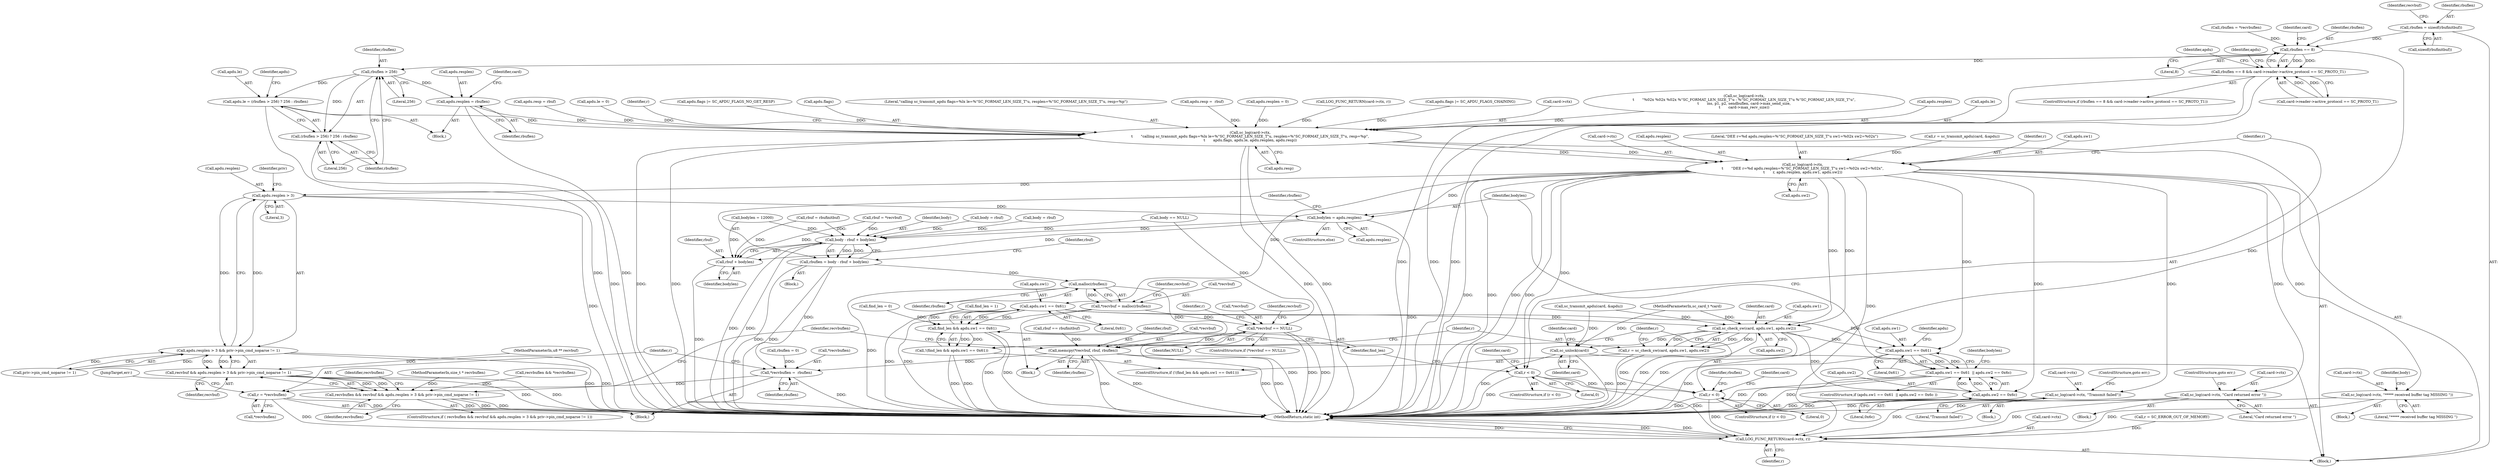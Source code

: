digraph "0_OpenSC_8fe377e93b4b56060e5bbfb6f3142ceaeca744fa_14@API" {
"1000163" [label="(Call,rbuflen = sizeof(rbufinitbuf))"];
"1000217" [label="(Call,rbuflen == 8)"];
"1000216" [label="(Call,rbuflen == 8 && card->reader->active_protocol == SC_PROTO_T1)"];
"1000264" [label="(Call,rbuflen > 256)"];
"1000259" [label="(Call,apdu.le = (rbuflen > 256) ? 256 : rbuflen)"];
"1000291" [label="(Call,sc_log(card->ctx,\n\t       \"calling sc_transmit_apdu flags=%lx le=%\"SC_FORMAT_LEN_SIZE_T\"u, resplen=%\"SC_FORMAT_LEN_SIZE_T\"u, resp=%p\",\n\t       apdu.flags, apdu.le, apdu.resplen, apdu.resp))"];
"1000314" [label="(Call,sc_log(card->ctx,\n\t       \"DEE r=%d apdu.resplen=%\"SC_FORMAT_LEN_SIZE_T\"u sw1=%02x sw2=%02x\",\n\t       r, apdu.resplen, apdu.sw1, apdu.sw2))"];
"1000330" [label="(Call,r < 0)"];
"1000360" [label="(Call,r < 0)"];
"1000490" [label="(Call,LOG_FUNC_RETURN(card->ctx, r))"];
"1000334" [label="(Call,sc_log(card->ctx, \"Transmit failed\"))"];
"1000344" [label="(Call,apdu.sw1 == 0x61)"];
"1000342" [label="(Call,find_len && apdu.sw1 == 0x61)"];
"1000341" [label="(Call,!(find_len && apdu.sw1 == 0x61))"];
"1000351" [label="(Call,sc_check_sw(card, apdu.sw1, apdu.sw2))"];
"1000349" [label="(Call,r = sc_check_sw(card, apdu.sw1, apdu.sw2))"];
"1000425" [label="(Call,apdu.sw1 == 0x61)"];
"1000424" [label="(Call,apdu.sw1 == 0x61  || apdu.sw2 == 0x6c)"];
"1000430" [label="(Call,apdu.sw2 == 0x6c)"];
"1000488" [label="(Call,sc_unlock(card))"];
"1000364" [label="(Call,sc_log(card->ctx, \"Card returned error \"))"];
"1000379" [label="(Call,apdu.resplen > 3)"];
"1000378" [label="(Call,apdu.resplen > 3 && priv->pin_cmd_noparse != 1)"];
"1000376" [label="(Call,recvbuf && apdu.resplen > 3 && priv->pin_cmd_noparse != 1)"];
"1000374" [label="(Call,recvbuflen && recvbuf && apdu.resplen > 3 && priv->pin_cmd_noparse != 1)"];
"1000439" [label="(Call,bodylen = apdu.resplen)"];
"1000446" [label="(Call,body - rbuf + bodylen)"];
"1000444" [label="(Call,rbuflen = body - rbuf + bodylen)"];
"1000459" [label="(Call,malloc(rbuflen))"];
"1000456" [label="(Call,*recvbuf = malloc(rbuflen))"];
"1000462" [label="(Call,*recvbuf == NULL)"];
"1000471" [label="(Call,memcpy(*recvbuf, rbuf, rbuflen))"];
"1000479" [label="(Call,*recvbuflen =  rbuflen)"];
"1000483" [label="(Call,r = *recvbuflen)"];
"1000448" [label="(Call,rbuf + bodylen)"];
"1000415" [label="(Call,sc_log(card->ctx, \"***** received buffer tag MISSING \"))"];
"1000263" [label="(Call,(rbuflen > 256) ? 256 : rbuflen)"];
"1000269" [label="(Call,apdu.resplen = rbuflen)"];
"1000483" [label="(Call,r = *recvbuflen)"];
"1000424" [label="(Call,apdu.sw1 == 0x61  || apdu.sw2 == 0x6c)"];
"1000484" [label="(Identifier,r)"];
"1000478" [label="(Block,)"];
"1000415" [label="(Call,sc_log(card->ctx, \"***** received buffer tag MISSING \"))"];
"1000228" [label="(Call,apdu.flags |= SC_APDU_FLAGS_NO_GET_RESP)"];
"1000468" [label="(Identifier,r)"];
"1000364" [label="(Call,sc_log(card->ctx, \"Card returned error \"))"];
"1000260" [label="(Call,apdu.le)"];
"1000492" [label="(Identifier,card)"];
"1000378" [label="(Call,apdu.resplen > 3 && priv->pin_cmd_noparse != 1)"];
"1000169" [label="(Identifier,recvbuf)"];
"1000121" [label="(Block,)"];
"1000220" [label="(Call,card->reader->active_protocol == SC_PROTO_T1)"];
"1000340" [label="(ControlStructure,if (!(find_len && apdu.sw1 == 0x61)))"];
"1000296" [label="(Call,apdu.flags)"];
"1000348" [label="(Literal,0x61)"];
"1000376" [label="(Call,recvbuf && apdu.resplen > 3 && priv->pin_cmd_noparse != 1)"];
"1000269" [label="(Call,apdu.resplen = rbuflen)"];
"1000326" [label="(Call,apdu.sw2)"];
"1000474" [label="(Identifier,rbuf)"];
"1000477" [label="(Identifier,recvbuflen)"];
"1000263" [label="(Call,(rbuflen > 256) ? 256 : rbuflen)"];
"1000164" [label="(Identifier,rbuflen)"];
"1000163" [label="(Call,rbuflen = sizeof(rbufinitbuf))"];
"1000266" [label="(Literal,256)"];
"1000380" [label="(Call,apdu.resplen)"];
"1000350" [label="(Identifier,r)"];
"1000356" [label="(Call,apdu.sw2)"];
"1000182" [label="(Call,rbuflen = *recvbuflen)"];
"1000370" [label="(Call,rbuflen = 0)"];
"1000319" [label="(Identifier,r)"];
"1000295" [label="(Literal,\"calling sc_transmit_apdu flags=%lx le=%\"SC_FORMAT_LEN_SIZE_T\"u, resplen=%\"SC_FORMAT_LEN_SIZE_T\"u, resp=%p\")"];
"1000361" [label="(Identifier,r)"];
"1000363" [label="(Block,)"];
"1000463" [label="(Call,*recvbuf)"];
"1000344" [label="(Call,apdu.sw1 == 0x61)"];
"1000330" [label="(Call,r < 0)"];
"1000291" [label="(Call,sc_log(card->ctx,\n\t       \"calling sc_transmit_apdu flags=%lx le=%\"SC_FORMAT_LEN_SIZE_T\"u, resplen=%\"SC_FORMAT_LEN_SIZE_T\"u, resp=%p\",\n\t       apdu.flags, apdu.le, apdu.resplen, apdu.resp))"];
"1000368" [label="(Literal,\"Card returned error \")"];
"1000276" [label="(Call,apdu.resp =  rbuf)"];
"1000238" [label="(Identifier,apdu)"];
"1000384" [label="(Call,priv->pin_cmd_noparse != 1)"];
"1000271" [label="(Identifier,apdu)"];
"1000392" [label="(Identifier,recvbuflen)"];
"1000426" [label="(Call,apdu.sw1)"];
"1000435" [label="(Call,bodylen = 12000)"];
"1000472" [label="(Call,*recvbuf)"];
"1000223" [label="(Identifier,card)"];
"1000371" [label="(Identifier,rbuflen)"];
"1000491" [label="(Call,card->ctx)"];
"1000447" [label="(Identifier,body)"];
"1000215" [label="(ControlStructure,if (rbuflen == 8 && card->reader->active_protocol == SC_PROTO_T1))"];
"1000338" [label="(Literal,\"Transmit failed\")"];
"1000489" [label="(Identifier,card)"];
"1000323" [label="(Call,apdu.sw1)"];
"1000462" [label="(Call,*recvbuf == NULL)"];
"1000480" [label="(Call,*recvbuflen)"];
"1000431" [label="(Call,apdu.sw2)"];
"1000365" [label="(Call,card->ctx)"];
"1000331" [label="(Identifier,r)"];
"1000286" [label="(Call,apdu.resplen = 0)"];
"1000460" [label="(Identifier,rbuflen)"];
"1000414" [label="(Block,)"];
"1000386" [label="(Identifier,priv)"];
"1000465" [label="(Identifier,NULL)"];
"1000160" [label="(Call,rbuf = rbufinitbuf)"];
"1000293" [label="(Identifier,card)"];
"1000253" [label="(Block,)"];
"1000494" [label="(Identifier,r)"];
"1000379" [label="(Call,apdu.resplen > 3)"];
"1000219" [label="(Literal,8)"];
"1000429" [label="(Literal,0x61)"];
"1000488" [label="(Call,sc_unlock(card))"];
"1000310" [label="(Call,sc_transmit_apdu(card, &apdu))"];
"1000264" [label="(Call,rbuflen > 256)"];
"1000416" [label="(Call,card->ctx)"];
"1000375" [label="(Identifier,recvbuflen)"];
"1000482" [label="(Identifier,rbuflen)"];
"1000194" [label="(Call,LOG_FUNC_RETURN(card->ctx, r))"];
"1000333" [label="(Block,)"];
"1000383" [label="(Literal,3)"];
"1000360" [label="(Call,r < 0)"];
"1000464" [label="(Identifier,recvbuf)"];
"1000432" [label="(Identifier,apdu)"];
"1000479" [label="(Call,*recvbuflen =  rbuflen)"];
"1000270" [label="(Call,apdu.resplen)"];
"1000341" [label="(Call,!(find_len && apdu.sw1 == 0x61))"];
"1000353" [label="(Call,apdu.sw1)"];
"1000459" [label="(Call,malloc(rbuflen))"];
"1000411" [label="(Call,body == NULL)"];
"1000113" [label="(MethodParameterIn,sc_card_t *card)"];
"1000265" [label="(Identifier,rbuflen)"];
"1000473" [label="(Identifier,recvbuf)"];
"1000475" [label="(Identifier,rbuflen)"];
"1000389" [label="(Block,)"];
"1000441" [label="(Call,apdu.resplen)"];
"1000485" [label="(Call,*recvbuflen)"];
"1000230" [label="(Identifier,apdu)"];
"1000210" [label="(Call,apdu.flags |= SC_APDU_FLAGS_CHAINING)"];
"1000352" [label="(Identifier,card)"];
"1000132" [label="(Call,find_len = 0)"];
"1000436" [label="(Identifier,bodylen)"];
"1000351" [label="(Call,sc_check_sw(card, apdu.sw1, apdu.sw2))"];
"1000335" [label="(Call,card->ctx)"];
"1000456" [label="(Call,*recvbuf = malloc(rbuflen))"];
"1000490" [label="(Call,LOG_FUNC_RETURN(card->ctx, r))"];
"1000448" [label="(Call,rbuf + bodylen)"];
"1000461" [label="(ControlStructure,if (*recvbuf == NULL))"];
"1000449" [label="(Identifier,rbuf)"];
"1000359" [label="(ControlStructure,if (r < 0))"];
"1000292" [label="(Call,card->ctx)"];
"1000178" [label="(Call,rbuf = *recvbuf)"];
"1000334" [label="(Call,sc_log(card->ctx, \"Transmit failed\"))"];
"1000345" [label="(Call,apdu.sw1)"];
"1000452" [label="(Call,rbuf == rbufinitbuf)"];
"1000120" [label="(MethodParameterIn,size_t * recvbuflen)"];
"1000495" [label="(MethodReturn,static int)"];
"1000343" [label="(Identifier,find_len)"];
"1000420" [label="(Call,body = rbuf)"];
"1000487" [label="(JumpTarget,err:)"];
"1000453" [label="(Identifier,rbuf)"];
"1000457" [label="(Call,*recvbuf)"];
"1000218" [label="(Identifier,rbuflen)"];
"1000467" [label="(Call,r = SC_ERROR_OUT_OF_MEMORY)"];
"1000430" [label="(Call,apdu.sw2 == 0x6c)"];
"1000339" [label="(ControlStructure,goto err;)"];
"1000233" [label="(Call,find_len = 1)"];
"1000267" [label="(Literal,256)"];
"1000425" [label="(Call,apdu.sw1 == 0x61)"];
"1000439" [label="(Call,bodylen = apdu.resplen)"];
"1000273" [label="(Identifier,rbuflen)"];
"1000216" [label="(Call,rbuflen == 8 && card->reader->active_protocol == SC_PROTO_T1)"];
"1000342" [label="(Call,find_len && apdu.sw1 == 0x61)"];
"1000315" [label="(Call,card->ctx)"];
"1000369" [label="(ControlStructure,goto err;)"];
"1000366" [label="(Identifier,card)"];
"1000145" [label="(Call,sc_log(card->ctx,\n\t       \"%02x %02x %02x %\"SC_FORMAT_LEN_SIZE_T\"u : %\"SC_FORMAT_LEN_SIZE_T\"u %\"SC_FORMAT_LEN_SIZE_T\"u\",\n\t       ins, p1, p2, sendbuflen, card->max_send_size,\n\t       card->max_recv_size))"];
"1000320" [label="(Call,apdu.resplen)"];
"1000445" [label="(Identifier,rbuflen)"];
"1000394" [label="(Call,body = rbuf)"];
"1000302" [label="(Call,apdu.resplen)"];
"1000305" [label="(Call,apdu.resp)"];
"1000119" [label="(MethodParameterIn,u8 ** recvbuf)"];
"1000318" [label="(Literal,\"DEE r=%d apdu.resplen=%\"SC_FORMAT_LEN_SIZE_T\"u sw1=%02x sw2=%02x\")"];
"1000217" [label="(Call,rbuflen == 8)"];
"1000450" [label="(Identifier,bodylen)"];
"1000444" [label="(Call,rbuflen = body - rbuf + bodylen)"];
"1000419" [label="(Literal,\"***** received buffer tag MISSING \")"];
"1000471" [label="(Call,memcpy(*recvbuf, rbuf, rbuflen))"];
"1000434" [label="(Literal,0x6c)"];
"1000268" [label="(Identifier,rbuflen)"];
"1000440" [label="(Identifier,bodylen)"];
"1000299" [label="(Call,apdu.le)"];
"1000421" [label="(Identifier,body)"];
"1000259" [label="(Call,apdu.le = (rbuflen > 256) ? 256 : rbuflen)"];
"1000329" [label="(ControlStructure,if (r < 0))"];
"1000173" [label="(Call,recvbuflen && *recvbuflen)"];
"1000254" [label="(Call,apdu.resp = rbuf)"];
"1000165" [label="(Call,sizeof(rbufinitbuf))"];
"1000455" [label="(Block,)"];
"1000336" [label="(Identifier,card)"];
"1000438" [label="(ControlStructure,else)"];
"1000281" [label="(Call,apdu.le = 0)"];
"1000309" [label="(Identifier,r)"];
"1000423" [label="(ControlStructure,if (apdu.sw1 == 0x61  || apdu.sw2 == 0x6c ))"];
"1000446" [label="(Call,body - rbuf + bodylen)"];
"1000349" [label="(Call,r = sc_check_sw(card, apdu.sw1, apdu.sw2))"];
"1000377" [label="(Identifier,recvbuf)"];
"1000314" [label="(Call,sc_log(card->ctx,\n\t       \"DEE r=%d apdu.resplen=%\"SC_FORMAT_LEN_SIZE_T\"u sw1=%02x sw2=%02x\",\n\t       r, apdu.resplen, apdu.sw1, apdu.sw2))"];
"1000374" [label="(Call,recvbuflen && recvbuf && apdu.resplen > 3 && priv->pin_cmd_noparse != 1)"];
"1000362" [label="(Literal,0)"];
"1000373" [label="(ControlStructure,if ( recvbuflen && recvbuf && apdu.resplen > 3 && priv->pin_cmd_noparse != 1))"];
"1000332" [label="(Literal,0)"];
"1000308" [label="(Call,r = sc_transmit_apdu(card, &apdu))"];
"1000163" -> "1000121"  [label="AST: "];
"1000163" -> "1000165"  [label="CFG: "];
"1000164" -> "1000163"  [label="AST: "];
"1000165" -> "1000163"  [label="AST: "];
"1000169" -> "1000163"  [label="CFG: "];
"1000163" -> "1000217"  [label="DDG: "];
"1000217" -> "1000216"  [label="AST: "];
"1000217" -> "1000219"  [label="CFG: "];
"1000218" -> "1000217"  [label="AST: "];
"1000219" -> "1000217"  [label="AST: "];
"1000223" -> "1000217"  [label="CFG: "];
"1000216" -> "1000217"  [label="CFG: "];
"1000217" -> "1000495"  [label="DDG: "];
"1000217" -> "1000216"  [label="DDG: "];
"1000217" -> "1000216"  [label="DDG: "];
"1000182" -> "1000217"  [label="DDG: "];
"1000217" -> "1000264"  [label="DDG: "];
"1000216" -> "1000215"  [label="AST: "];
"1000216" -> "1000220"  [label="CFG: "];
"1000220" -> "1000216"  [label="AST: "];
"1000230" -> "1000216"  [label="CFG: "];
"1000238" -> "1000216"  [label="CFG: "];
"1000216" -> "1000495"  [label="DDG: "];
"1000216" -> "1000495"  [label="DDG: "];
"1000216" -> "1000495"  [label="DDG: "];
"1000220" -> "1000216"  [label="DDG: "];
"1000220" -> "1000216"  [label="DDG: "];
"1000264" -> "1000263"  [label="AST: "];
"1000264" -> "1000266"  [label="CFG: "];
"1000265" -> "1000264"  [label="AST: "];
"1000266" -> "1000264"  [label="AST: "];
"1000267" -> "1000264"  [label="CFG: "];
"1000268" -> "1000264"  [label="CFG: "];
"1000264" -> "1000259"  [label="DDG: "];
"1000264" -> "1000263"  [label="DDG: "];
"1000264" -> "1000269"  [label="DDG: "];
"1000259" -> "1000253"  [label="AST: "];
"1000259" -> "1000263"  [label="CFG: "];
"1000260" -> "1000259"  [label="AST: "];
"1000263" -> "1000259"  [label="AST: "];
"1000271" -> "1000259"  [label="CFG: "];
"1000259" -> "1000495"  [label="DDG: "];
"1000259" -> "1000291"  [label="DDG: "];
"1000291" -> "1000121"  [label="AST: "];
"1000291" -> "1000305"  [label="CFG: "];
"1000292" -> "1000291"  [label="AST: "];
"1000295" -> "1000291"  [label="AST: "];
"1000296" -> "1000291"  [label="AST: "];
"1000299" -> "1000291"  [label="AST: "];
"1000302" -> "1000291"  [label="AST: "];
"1000305" -> "1000291"  [label="AST: "];
"1000309" -> "1000291"  [label="CFG: "];
"1000291" -> "1000495"  [label="DDG: "];
"1000291" -> "1000495"  [label="DDG: "];
"1000291" -> "1000495"  [label="DDG: "];
"1000291" -> "1000495"  [label="DDG: "];
"1000194" -> "1000291"  [label="DDG: "];
"1000145" -> "1000291"  [label="DDG: "];
"1000228" -> "1000291"  [label="DDG: "];
"1000210" -> "1000291"  [label="DDG: "];
"1000281" -> "1000291"  [label="DDG: "];
"1000286" -> "1000291"  [label="DDG: "];
"1000269" -> "1000291"  [label="DDG: "];
"1000254" -> "1000291"  [label="DDG: "];
"1000276" -> "1000291"  [label="DDG: "];
"1000291" -> "1000314"  [label="DDG: "];
"1000291" -> "1000314"  [label="DDG: "];
"1000314" -> "1000121"  [label="AST: "];
"1000314" -> "1000326"  [label="CFG: "];
"1000315" -> "1000314"  [label="AST: "];
"1000318" -> "1000314"  [label="AST: "];
"1000319" -> "1000314"  [label="AST: "];
"1000320" -> "1000314"  [label="AST: "];
"1000323" -> "1000314"  [label="AST: "];
"1000326" -> "1000314"  [label="AST: "];
"1000331" -> "1000314"  [label="CFG: "];
"1000314" -> "1000495"  [label="DDG: "];
"1000314" -> "1000495"  [label="DDG: "];
"1000314" -> "1000495"  [label="DDG: "];
"1000314" -> "1000495"  [label="DDG: "];
"1000308" -> "1000314"  [label="DDG: "];
"1000314" -> "1000330"  [label="DDG: "];
"1000314" -> "1000334"  [label="DDG: "];
"1000314" -> "1000344"  [label="DDG: "];
"1000314" -> "1000351"  [label="DDG: "];
"1000314" -> "1000351"  [label="DDG: "];
"1000314" -> "1000364"  [label="DDG: "];
"1000314" -> "1000379"  [label="DDG: "];
"1000314" -> "1000415"  [label="DDG: "];
"1000314" -> "1000425"  [label="DDG: "];
"1000314" -> "1000430"  [label="DDG: "];
"1000314" -> "1000439"  [label="DDG: "];
"1000314" -> "1000490"  [label="DDG: "];
"1000330" -> "1000329"  [label="AST: "];
"1000330" -> "1000332"  [label="CFG: "];
"1000331" -> "1000330"  [label="AST: "];
"1000332" -> "1000330"  [label="AST: "];
"1000336" -> "1000330"  [label="CFG: "];
"1000343" -> "1000330"  [label="CFG: "];
"1000330" -> "1000495"  [label="DDG: "];
"1000330" -> "1000360"  [label="DDG: "];
"1000330" -> "1000490"  [label="DDG: "];
"1000360" -> "1000359"  [label="AST: "];
"1000360" -> "1000362"  [label="CFG: "];
"1000361" -> "1000360"  [label="AST: "];
"1000362" -> "1000360"  [label="AST: "];
"1000366" -> "1000360"  [label="CFG: "];
"1000371" -> "1000360"  [label="CFG: "];
"1000360" -> "1000495"  [label="DDG: "];
"1000349" -> "1000360"  [label="DDG: "];
"1000360" -> "1000490"  [label="DDG: "];
"1000490" -> "1000121"  [label="AST: "];
"1000490" -> "1000494"  [label="CFG: "];
"1000491" -> "1000490"  [label="AST: "];
"1000494" -> "1000490"  [label="AST: "];
"1000495" -> "1000490"  [label="CFG: "];
"1000490" -> "1000495"  [label="DDG: "];
"1000490" -> "1000495"  [label="DDG: "];
"1000490" -> "1000495"  [label="DDG: "];
"1000364" -> "1000490"  [label="DDG: "];
"1000415" -> "1000490"  [label="DDG: "];
"1000334" -> "1000490"  [label="DDG: "];
"1000467" -> "1000490"  [label="DDG: "];
"1000483" -> "1000490"  [label="DDG: "];
"1000334" -> "1000333"  [label="AST: "];
"1000334" -> "1000338"  [label="CFG: "];
"1000335" -> "1000334"  [label="AST: "];
"1000338" -> "1000334"  [label="AST: "];
"1000339" -> "1000334"  [label="CFG: "];
"1000334" -> "1000495"  [label="DDG: "];
"1000344" -> "1000342"  [label="AST: "];
"1000344" -> "1000348"  [label="CFG: "];
"1000345" -> "1000344"  [label="AST: "];
"1000348" -> "1000344"  [label="AST: "];
"1000342" -> "1000344"  [label="CFG: "];
"1000344" -> "1000495"  [label="DDG: "];
"1000344" -> "1000342"  [label="DDG: "];
"1000344" -> "1000342"  [label="DDG: "];
"1000344" -> "1000351"  [label="DDG: "];
"1000344" -> "1000425"  [label="DDG: "];
"1000342" -> "1000341"  [label="AST: "];
"1000342" -> "1000343"  [label="CFG: "];
"1000343" -> "1000342"  [label="AST: "];
"1000341" -> "1000342"  [label="CFG: "];
"1000342" -> "1000495"  [label="DDG: "];
"1000342" -> "1000495"  [label="DDG: "];
"1000342" -> "1000341"  [label="DDG: "];
"1000342" -> "1000341"  [label="DDG: "];
"1000132" -> "1000342"  [label="DDG: "];
"1000233" -> "1000342"  [label="DDG: "];
"1000341" -> "1000340"  [label="AST: "];
"1000350" -> "1000341"  [label="CFG: "];
"1000361" -> "1000341"  [label="CFG: "];
"1000341" -> "1000495"  [label="DDG: "];
"1000341" -> "1000495"  [label="DDG: "];
"1000351" -> "1000349"  [label="AST: "];
"1000351" -> "1000356"  [label="CFG: "];
"1000352" -> "1000351"  [label="AST: "];
"1000353" -> "1000351"  [label="AST: "];
"1000356" -> "1000351"  [label="AST: "];
"1000349" -> "1000351"  [label="CFG: "];
"1000351" -> "1000495"  [label="DDG: "];
"1000351" -> "1000495"  [label="DDG: "];
"1000351" -> "1000349"  [label="DDG: "];
"1000351" -> "1000349"  [label="DDG: "];
"1000351" -> "1000349"  [label="DDG: "];
"1000310" -> "1000351"  [label="DDG: "];
"1000113" -> "1000351"  [label="DDG: "];
"1000351" -> "1000425"  [label="DDG: "];
"1000351" -> "1000430"  [label="DDG: "];
"1000351" -> "1000488"  [label="DDG: "];
"1000349" -> "1000340"  [label="AST: "];
"1000350" -> "1000349"  [label="AST: "];
"1000361" -> "1000349"  [label="CFG: "];
"1000349" -> "1000495"  [label="DDG: "];
"1000425" -> "1000424"  [label="AST: "];
"1000425" -> "1000429"  [label="CFG: "];
"1000426" -> "1000425"  [label="AST: "];
"1000429" -> "1000425"  [label="AST: "];
"1000432" -> "1000425"  [label="CFG: "];
"1000424" -> "1000425"  [label="CFG: "];
"1000425" -> "1000495"  [label="DDG: "];
"1000425" -> "1000424"  [label="DDG: "];
"1000425" -> "1000424"  [label="DDG: "];
"1000424" -> "1000423"  [label="AST: "];
"1000424" -> "1000430"  [label="CFG: "];
"1000430" -> "1000424"  [label="AST: "];
"1000436" -> "1000424"  [label="CFG: "];
"1000440" -> "1000424"  [label="CFG: "];
"1000424" -> "1000495"  [label="DDG: "];
"1000424" -> "1000495"  [label="DDG: "];
"1000424" -> "1000495"  [label="DDG: "];
"1000430" -> "1000424"  [label="DDG: "];
"1000430" -> "1000424"  [label="DDG: "];
"1000430" -> "1000434"  [label="CFG: "];
"1000431" -> "1000430"  [label="AST: "];
"1000434" -> "1000430"  [label="AST: "];
"1000430" -> "1000495"  [label="DDG: "];
"1000488" -> "1000121"  [label="AST: "];
"1000488" -> "1000489"  [label="CFG: "];
"1000489" -> "1000488"  [label="AST: "];
"1000492" -> "1000488"  [label="CFG: "];
"1000488" -> "1000495"  [label="DDG: "];
"1000488" -> "1000495"  [label="DDG: "];
"1000310" -> "1000488"  [label="DDG: "];
"1000113" -> "1000488"  [label="DDG: "];
"1000364" -> "1000363"  [label="AST: "];
"1000364" -> "1000368"  [label="CFG: "];
"1000365" -> "1000364"  [label="AST: "];
"1000368" -> "1000364"  [label="AST: "];
"1000369" -> "1000364"  [label="CFG: "];
"1000364" -> "1000495"  [label="DDG: "];
"1000379" -> "1000378"  [label="AST: "];
"1000379" -> "1000383"  [label="CFG: "];
"1000380" -> "1000379"  [label="AST: "];
"1000383" -> "1000379"  [label="AST: "];
"1000386" -> "1000379"  [label="CFG: "];
"1000378" -> "1000379"  [label="CFG: "];
"1000379" -> "1000495"  [label="DDG: "];
"1000379" -> "1000378"  [label="DDG: "];
"1000379" -> "1000378"  [label="DDG: "];
"1000379" -> "1000439"  [label="DDG: "];
"1000378" -> "1000376"  [label="AST: "];
"1000378" -> "1000384"  [label="CFG: "];
"1000384" -> "1000378"  [label="AST: "];
"1000376" -> "1000378"  [label="CFG: "];
"1000378" -> "1000495"  [label="DDG: "];
"1000378" -> "1000495"  [label="DDG: "];
"1000378" -> "1000376"  [label="DDG: "];
"1000378" -> "1000376"  [label="DDG: "];
"1000384" -> "1000378"  [label="DDG: "];
"1000384" -> "1000378"  [label="DDG: "];
"1000376" -> "1000374"  [label="AST: "];
"1000376" -> "1000377"  [label="CFG: "];
"1000377" -> "1000376"  [label="AST: "];
"1000374" -> "1000376"  [label="CFG: "];
"1000376" -> "1000495"  [label="DDG: "];
"1000376" -> "1000495"  [label="DDG: "];
"1000376" -> "1000374"  [label="DDG: "];
"1000376" -> "1000374"  [label="DDG: "];
"1000119" -> "1000376"  [label="DDG: "];
"1000374" -> "1000373"  [label="AST: "];
"1000374" -> "1000375"  [label="CFG: "];
"1000375" -> "1000374"  [label="AST: "];
"1000392" -> "1000374"  [label="CFG: "];
"1000477" -> "1000374"  [label="CFG: "];
"1000374" -> "1000495"  [label="DDG: "];
"1000374" -> "1000495"  [label="DDG: "];
"1000374" -> "1000495"  [label="DDG: "];
"1000173" -> "1000374"  [label="DDG: "];
"1000120" -> "1000374"  [label="DDG: "];
"1000439" -> "1000438"  [label="AST: "];
"1000439" -> "1000441"  [label="CFG: "];
"1000440" -> "1000439"  [label="AST: "];
"1000441" -> "1000439"  [label="AST: "];
"1000445" -> "1000439"  [label="CFG: "];
"1000439" -> "1000495"  [label="DDG: "];
"1000439" -> "1000446"  [label="DDG: "];
"1000439" -> "1000448"  [label="DDG: "];
"1000446" -> "1000444"  [label="AST: "];
"1000446" -> "1000448"  [label="CFG: "];
"1000447" -> "1000446"  [label="AST: "];
"1000448" -> "1000446"  [label="AST: "];
"1000444" -> "1000446"  [label="CFG: "];
"1000446" -> "1000495"  [label="DDG: "];
"1000446" -> "1000495"  [label="DDG: "];
"1000446" -> "1000444"  [label="DDG: "];
"1000446" -> "1000444"  [label="DDG: "];
"1000411" -> "1000446"  [label="DDG: "];
"1000420" -> "1000446"  [label="DDG: "];
"1000394" -> "1000446"  [label="DDG: "];
"1000178" -> "1000446"  [label="DDG: "];
"1000160" -> "1000446"  [label="DDG: "];
"1000435" -> "1000446"  [label="DDG: "];
"1000444" -> "1000389"  [label="AST: "];
"1000445" -> "1000444"  [label="AST: "];
"1000453" -> "1000444"  [label="CFG: "];
"1000444" -> "1000495"  [label="DDG: "];
"1000444" -> "1000495"  [label="DDG: "];
"1000444" -> "1000459"  [label="DDG: "];
"1000444" -> "1000479"  [label="DDG: "];
"1000459" -> "1000456"  [label="AST: "];
"1000459" -> "1000460"  [label="CFG: "];
"1000460" -> "1000459"  [label="AST: "];
"1000456" -> "1000459"  [label="CFG: "];
"1000459" -> "1000495"  [label="DDG: "];
"1000459" -> "1000456"  [label="DDG: "];
"1000459" -> "1000471"  [label="DDG: "];
"1000456" -> "1000455"  [label="AST: "];
"1000457" -> "1000456"  [label="AST: "];
"1000464" -> "1000456"  [label="CFG: "];
"1000456" -> "1000495"  [label="DDG: "];
"1000456" -> "1000462"  [label="DDG: "];
"1000462" -> "1000461"  [label="AST: "];
"1000462" -> "1000465"  [label="CFG: "];
"1000463" -> "1000462"  [label="AST: "];
"1000465" -> "1000462"  [label="AST: "];
"1000468" -> "1000462"  [label="CFG: "];
"1000473" -> "1000462"  [label="CFG: "];
"1000462" -> "1000495"  [label="DDG: "];
"1000462" -> "1000495"  [label="DDG: "];
"1000462" -> "1000495"  [label="DDG: "];
"1000411" -> "1000462"  [label="DDG: "];
"1000462" -> "1000471"  [label="DDG: "];
"1000471" -> "1000455"  [label="AST: "];
"1000471" -> "1000475"  [label="CFG: "];
"1000472" -> "1000471"  [label="AST: "];
"1000474" -> "1000471"  [label="AST: "];
"1000475" -> "1000471"  [label="AST: "];
"1000477" -> "1000471"  [label="CFG: "];
"1000471" -> "1000495"  [label="DDG: "];
"1000471" -> "1000495"  [label="DDG: "];
"1000471" -> "1000495"  [label="DDG: "];
"1000471" -> "1000495"  [label="DDG: "];
"1000452" -> "1000471"  [label="DDG: "];
"1000471" -> "1000479"  [label="DDG: "];
"1000479" -> "1000478"  [label="AST: "];
"1000479" -> "1000482"  [label="CFG: "];
"1000480" -> "1000479"  [label="AST: "];
"1000482" -> "1000479"  [label="AST: "];
"1000484" -> "1000479"  [label="CFG: "];
"1000479" -> "1000495"  [label="DDG: "];
"1000370" -> "1000479"  [label="DDG: "];
"1000479" -> "1000483"  [label="DDG: "];
"1000483" -> "1000478"  [label="AST: "];
"1000483" -> "1000485"  [label="CFG: "];
"1000484" -> "1000483"  [label="AST: "];
"1000485" -> "1000483"  [label="AST: "];
"1000487" -> "1000483"  [label="CFG: "];
"1000483" -> "1000495"  [label="DDG: "];
"1000448" -> "1000450"  [label="CFG: "];
"1000449" -> "1000448"  [label="AST: "];
"1000450" -> "1000448"  [label="AST: "];
"1000448" -> "1000495"  [label="DDG: "];
"1000178" -> "1000448"  [label="DDG: "];
"1000160" -> "1000448"  [label="DDG: "];
"1000435" -> "1000448"  [label="DDG: "];
"1000415" -> "1000414"  [label="AST: "];
"1000415" -> "1000419"  [label="CFG: "];
"1000416" -> "1000415"  [label="AST: "];
"1000419" -> "1000415"  [label="AST: "];
"1000421" -> "1000415"  [label="CFG: "];
"1000415" -> "1000495"  [label="DDG: "];
"1000263" -> "1000267"  [label="CFG: "];
"1000263" -> "1000268"  [label="CFG: "];
"1000267" -> "1000263"  [label="AST: "];
"1000268" -> "1000263"  [label="AST: "];
"1000263" -> "1000495"  [label="DDG: "];
"1000269" -> "1000253"  [label="AST: "];
"1000269" -> "1000273"  [label="CFG: "];
"1000270" -> "1000269"  [label="AST: "];
"1000273" -> "1000269"  [label="AST: "];
"1000293" -> "1000269"  [label="CFG: "];
"1000269" -> "1000495"  [label="DDG: "];
}
